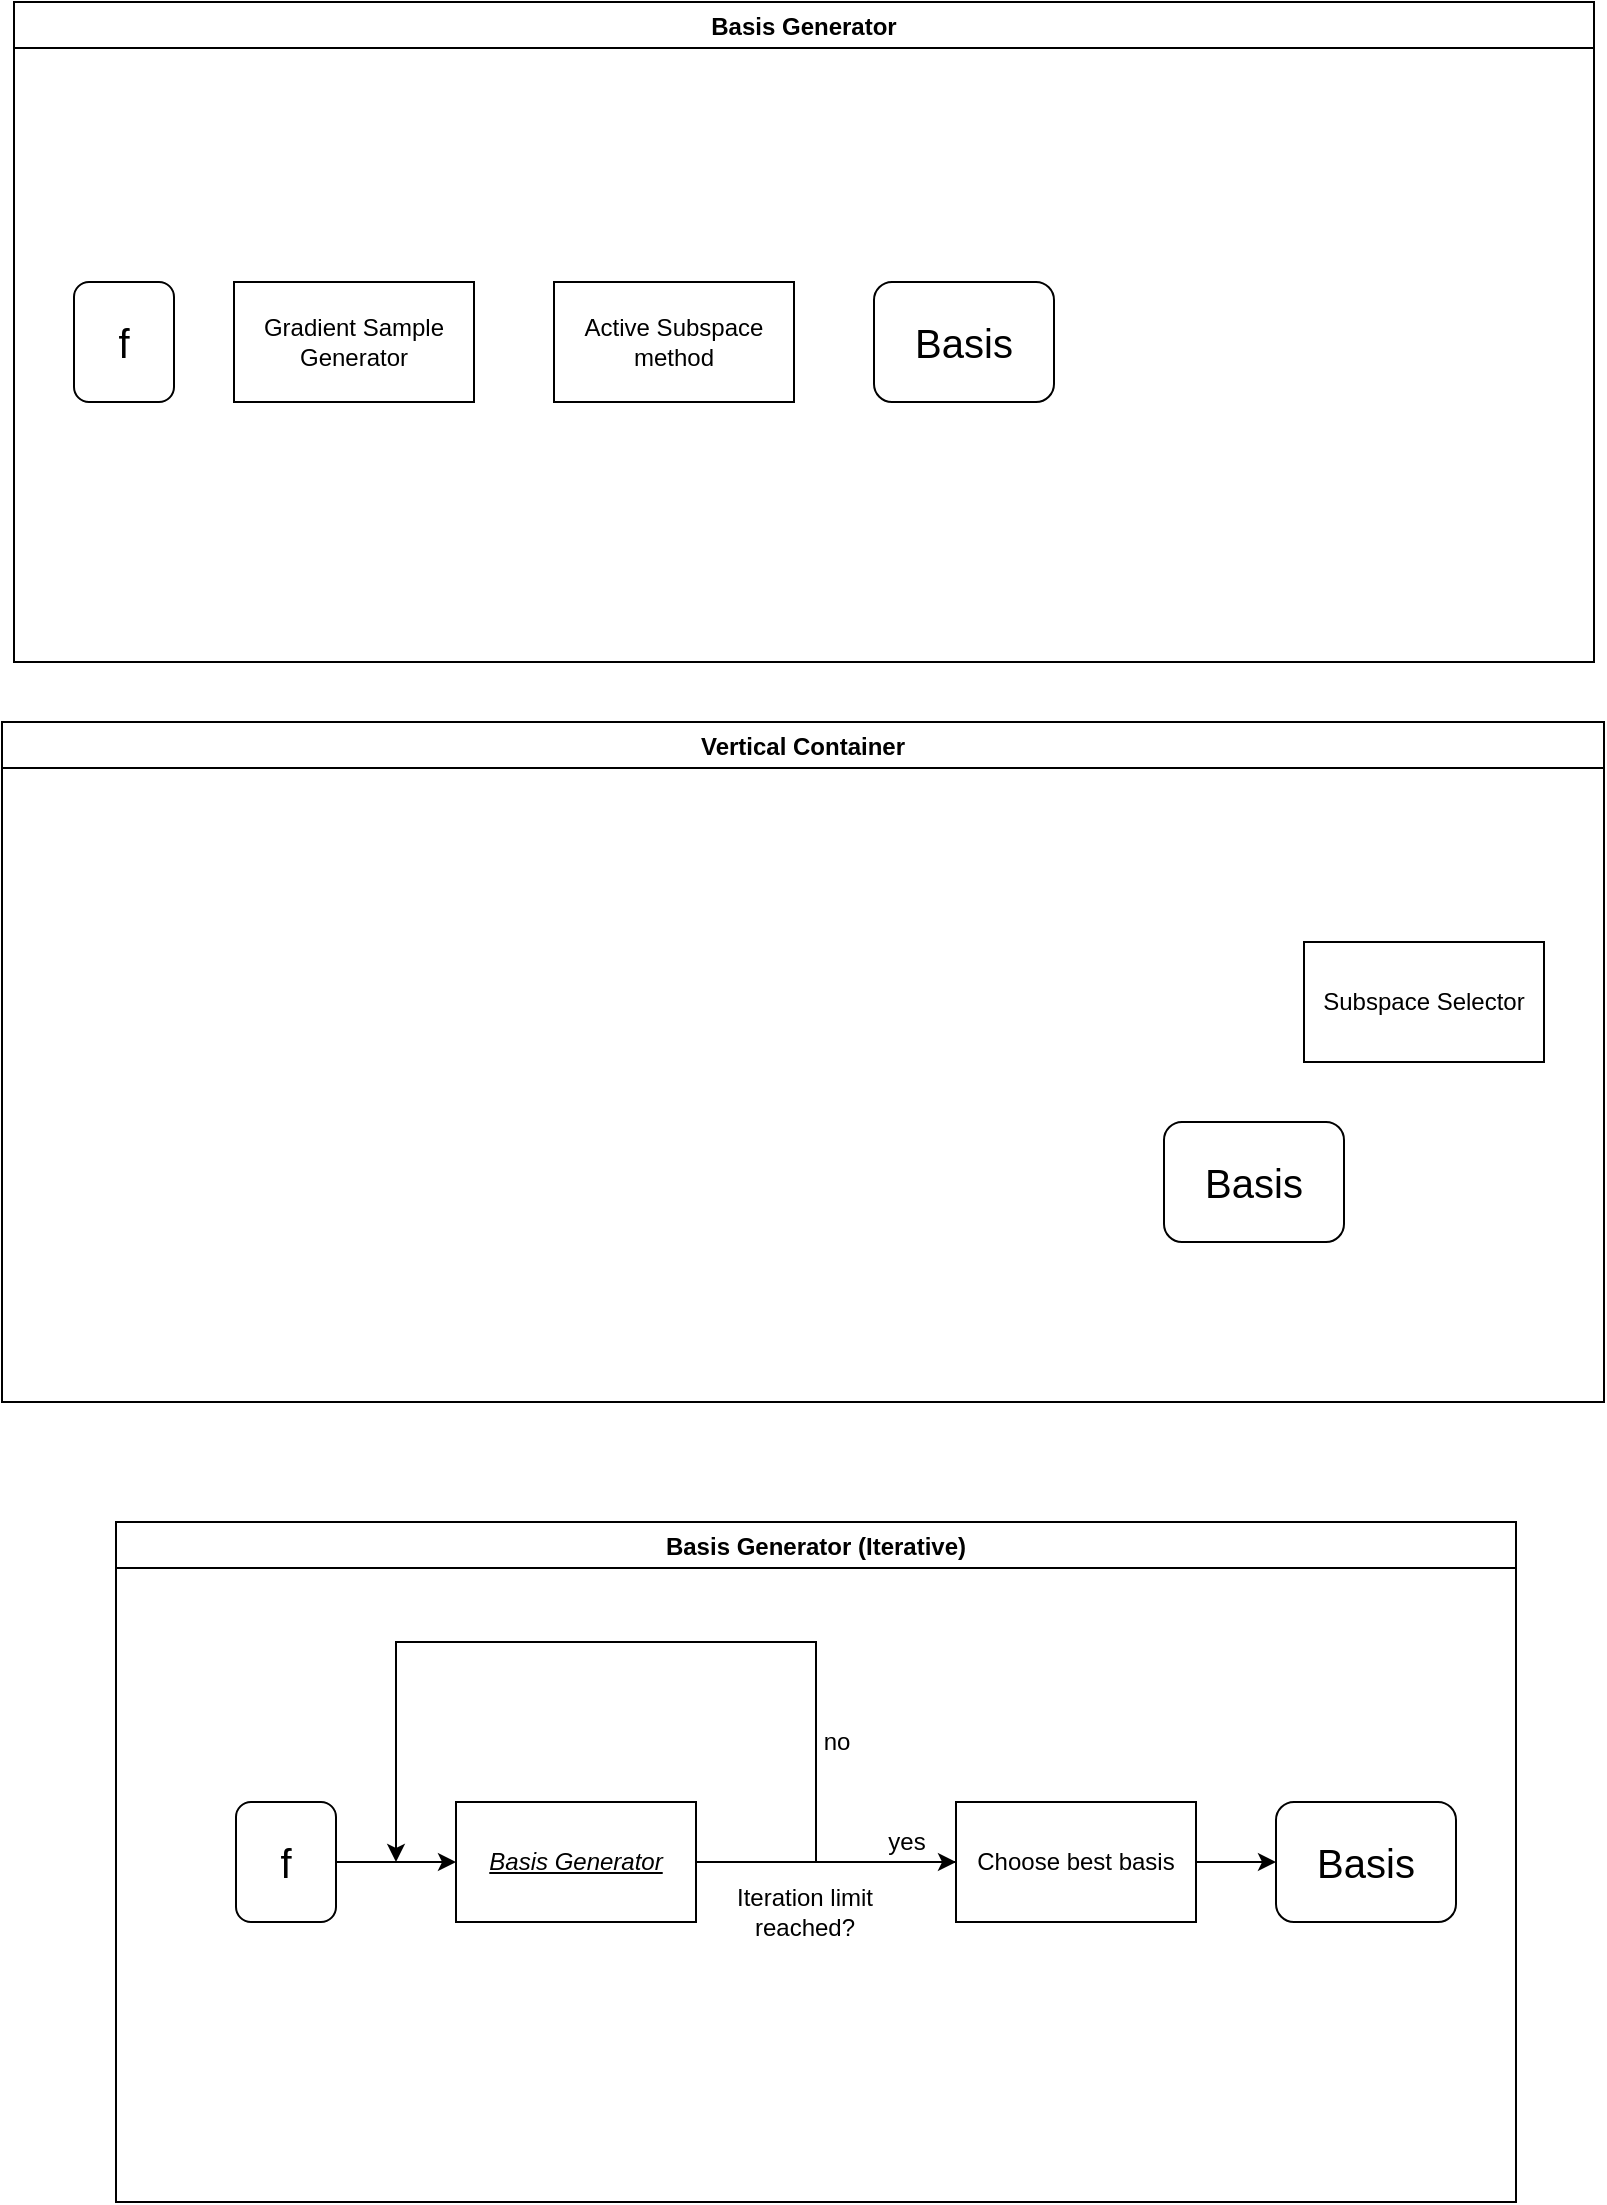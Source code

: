 <mxfile version="14.6.10" type="device"><diagram id="faYqcXqA2HpqUGQT4J9Q" name="Page-1"><mxGraphModel dx="1422" dy="723" grid="1" gridSize="10" guides="1" tooltips="1" connect="1" arrows="1" fold="1" page="1" pageScale="1" pageWidth="827" pageHeight="1169" math="0" shadow="0"><root><mxCell id="0"/><mxCell id="1" parent="0"/><mxCell id="n4wZnWeBDdwcWNwUpai--1" value="Basis Generator" style="swimlane;sketch=0;" vertex="1" parent="1"><mxGeometry x="19" y="20" width="790" height="330" as="geometry"/></mxCell><mxCell id="n4wZnWeBDdwcWNwUpai--2" value="&lt;font style=&quot;font-size: 20px&quot;&gt;f&lt;/font&gt;" style="rounded=1;whiteSpace=wrap;html=1;" vertex="1" parent="n4wZnWeBDdwcWNwUpai--1"><mxGeometry x="30" y="140" width="50" height="60" as="geometry"/></mxCell><mxCell id="n4wZnWeBDdwcWNwUpai--3" value="Gradient Sample Generator" style="rounded=0;whiteSpace=wrap;html=1;sketch=0;" vertex="1" parent="n4wZnWeBDdwcWNwUpai--1"><mxGeometry x="110" y="140" width="120" height="60" as="geometry"/></mxCell><mxCell id="n4wZnWeBDdwcWNwUpai--4" value="&lt;div&gt;Active Subspace&lt;/div&gt;&lt;div&gt;method&lt;br&gt;&lt;/div&gt;" style="rounded=0;whiteSpace=wrap;html=1;sketch=0;" vertex="1" parent="n4wZnWeBDdwcWNwUpai--1"><mxGeometry x="270" y="140" width="120" height="60" as="geometry"/></mxCell><mxCell id="n4wZnWeBDdwcWNwUpai--5" value="&lt;font style=&quot;font-size: 20px&quot;&gt;Basis&lt;/font&gt;" style="rounded=1;whiteSpace=wrap;html=1;sketch=0;" vertex="1" parent="n4wZnWeBDdwcWNwUpai--1"><mxGeometry x="430" y="140" width="90" height="60" as="geometry"/></mxCell><mxCell id="n4wZnWeBDdwcWNwUpai--9" value="Vertical Container" style="swimlane;sketch=0;" vertex="1" parent="1"><mxGeometry x="13" y="380" width="801" height="340" as="geometry"/></mxCell><mxCell id="n4wZnWeBDdwcWNwUpai--6" value="Subspace Selector" style="rounded=0;whiteSpace=wrap;html=1;sketch=0;" vertex="1" parent="n4wZnWeBDdwcWNwUpai--9"><mxGeometry x="651" y="110" width="120" height="60" as="geometry"/></mxCell><mxCell id="n4wZnWeBDdwcWNwUpai--7" value="&lt;font style=&quot;font-size: 20px&quot;&gt;Basis&lt;/font&gt;" style="rounded=1;whiteSpace=wrap;html=1;sketch=0;" vertex="1" parent="n4wZnWeBDdwcWNwUpai--9"><mxGeometry x="581" y="200" width="90" height="60" as="geometry"/></mxCell><mxCell id="n4wZnWeBDdwcWNwUpai--10" value="Basis Generator (Iterative)" style="swimlane;sketch=0;" vertex="1" parent="1"><mxGeometry x="70" y="780" width="700" height="340" as="geometry"/></mxCell><mxCell id="n4wZnWeBDdwcWNwUpai--15" style="edgeStyle=orthogonalEdgeStyle;rounded=0;orthogonalLoop=1;jettySize=auto;html=1;entryX=0;entryY=0.5;entryDx=0;entryDy=0;" edge="1" parent="n4wZnWeBDdwcWNwUpai--10" source="n4wZnWeBDdwcWNwUpai--11" target="n4wZnWeBDdwcWNwUpai--12"><mxGeometry relative="1" as="geometry"/></mxCell><mxCell id="n4wZnWeBDdwcWNwUpai--11" value="&lt;font style=&quot;font-size: 20px&quot;&gt;f&lt;/font&gt;" style="rounded=1;whiteSpace=wrap;html=1;" vertex="1" parent="n4wZnWeBDdwcWNwUpai--10"><mxGeometry x="60" y="140" width="50" height="60" as="geometry"/></mxCell><mxCell id="n4wZnWeBDdwcWNwUpai--12" value="&lt;u&gt;&lt;i&gt;Basis Generator&lt;/i&gt;&lt;/u&gt;" style="rounded=0;whiteSpace=wrap;html=1;sketch=0;" vertex="1" parent="n4wZnWeBDdwcWNwUpai--10"><mxGeometry x="170" y="140" width="120" height="60" as="geometry"/></mxCell><mxCell id="n4wZnWeBDdwcWNwUpai--14" value="&lt;font style=&quot;font-size: 20px&quot;&gt;Basis&lt;/font&gt;" style="rounded=1;whiteSpace=wrap;html=1;sketch=0;" vertex="1" parent="n4wZnWeBDdwcWNwUpai--10"><mxGeometry x="580" y="140" width="90" height="60" as="geometry"/></mxCell><mxCell id="n4wZnWeBDdwcWNwUpai--21" style="edgeStyle=orthogonalEdgeStyle;rounded=0;orthogonalLoop=1;jettySize=auto;html=1;" edge="1" parent="n4wZnWeBDdwcWNwUpai--10" source="n4wZnWeBDdwcWNwUpai--20" target="n4wZnWeBDdwcWNwUpai--14"><mxGeometry relative="1" as="geometry"/></mxCell><mxCell id="n4wZnWeBDdwcWNwUpai--20" value="Choose best basis" style="rounded=0;whiteSpace=wrap;html=1;sketch=0;" vertex="1" parent="n4wZnWeBDdwcWNwUpai--10"><mxGeometry x="420" y="140" width="120" height="60" as="geometry"/></mxCell><mxCell id="n4wZnWeBDdwcWNwUpai--16" style="edgeStyle=orthogonalEdgeStyle;rounded=0;orthogonalLoop=1;jettySize=auto;html=1;" edge="1" parent="n4wZnWeBDdwcWNwUpai--10" source="n4wZnWeBDdwcWNwUpai--12" target="n4wZnWeBDdwcWNwUpai--20"><mxGeometry relative="1" as="geometry"><mxPoint x="350" y="170" as="targetPoint"/></mxGeometry></mxCell><mxCell id="n4wZnWeBDdwcWNwUpai--23" value="&lt;div&gt;Iteration limit&lt;/div&gt;&lt;div&gt;reached?&lt;/div&gt;" style="text;html=1;align=center;verticalAlign=middle;resizable=0;points=[];autosize=1;strokeColor=none;" vertex="1" parent="n4wZnWeBDdwcWNwUpai--10"><mxGeometry x="299" y="180" width="90" height="30" as="geometry"/></mxCell><mxCell id="n4wZnWeBDdwcWNwUpai--24" value="&lt;div&gt;yes&lt;/div&gt;" style="text;html=1;align=center;verticalAlign=middle;resizable=0;points=[];autosize=1;strokeColor=none;" vertex="1" parent="n4wZnWeBDdwcWNwUpai--10"><mxGeometry x="380" y="150" width="30" height="20" as="geometry"/></mxCell><mxCell id="n4wZnWeBDdwcWNwUpai--25" value="no" style="text;html=1;align=center;verticalAlign=middle;resizable=0;points=[];autosize=1;strokeColor=none;" vertex="1" parent="n4wZnWeBDdwcWNwUpai--10"><mxGeometry x="345" y="100" width="30" height="20" as="geometry"/></mxCell><mxCell id="n4wZnWeBDdwcWNwUpai--22" style="edgeStyle=orthogonalEdgeStyle;rounded=0;orthogonalLoop=1;jettySize=auto;html=1;" edge="1" parent="1" source="n4wZnWeBDdwcWNwUpai--20"><mxGeometry relative="1" as="geometry"><mxPoint x="210" y="950" as="targetPoint"/><Array as="points"><mxPoint x="420" y="950"/><mxPoint x="420" y="840"/><mxPoint x="210" y="840"/></Array></mxGeometry></mxCell></root></mxGraphModel></diagram></mxfile>